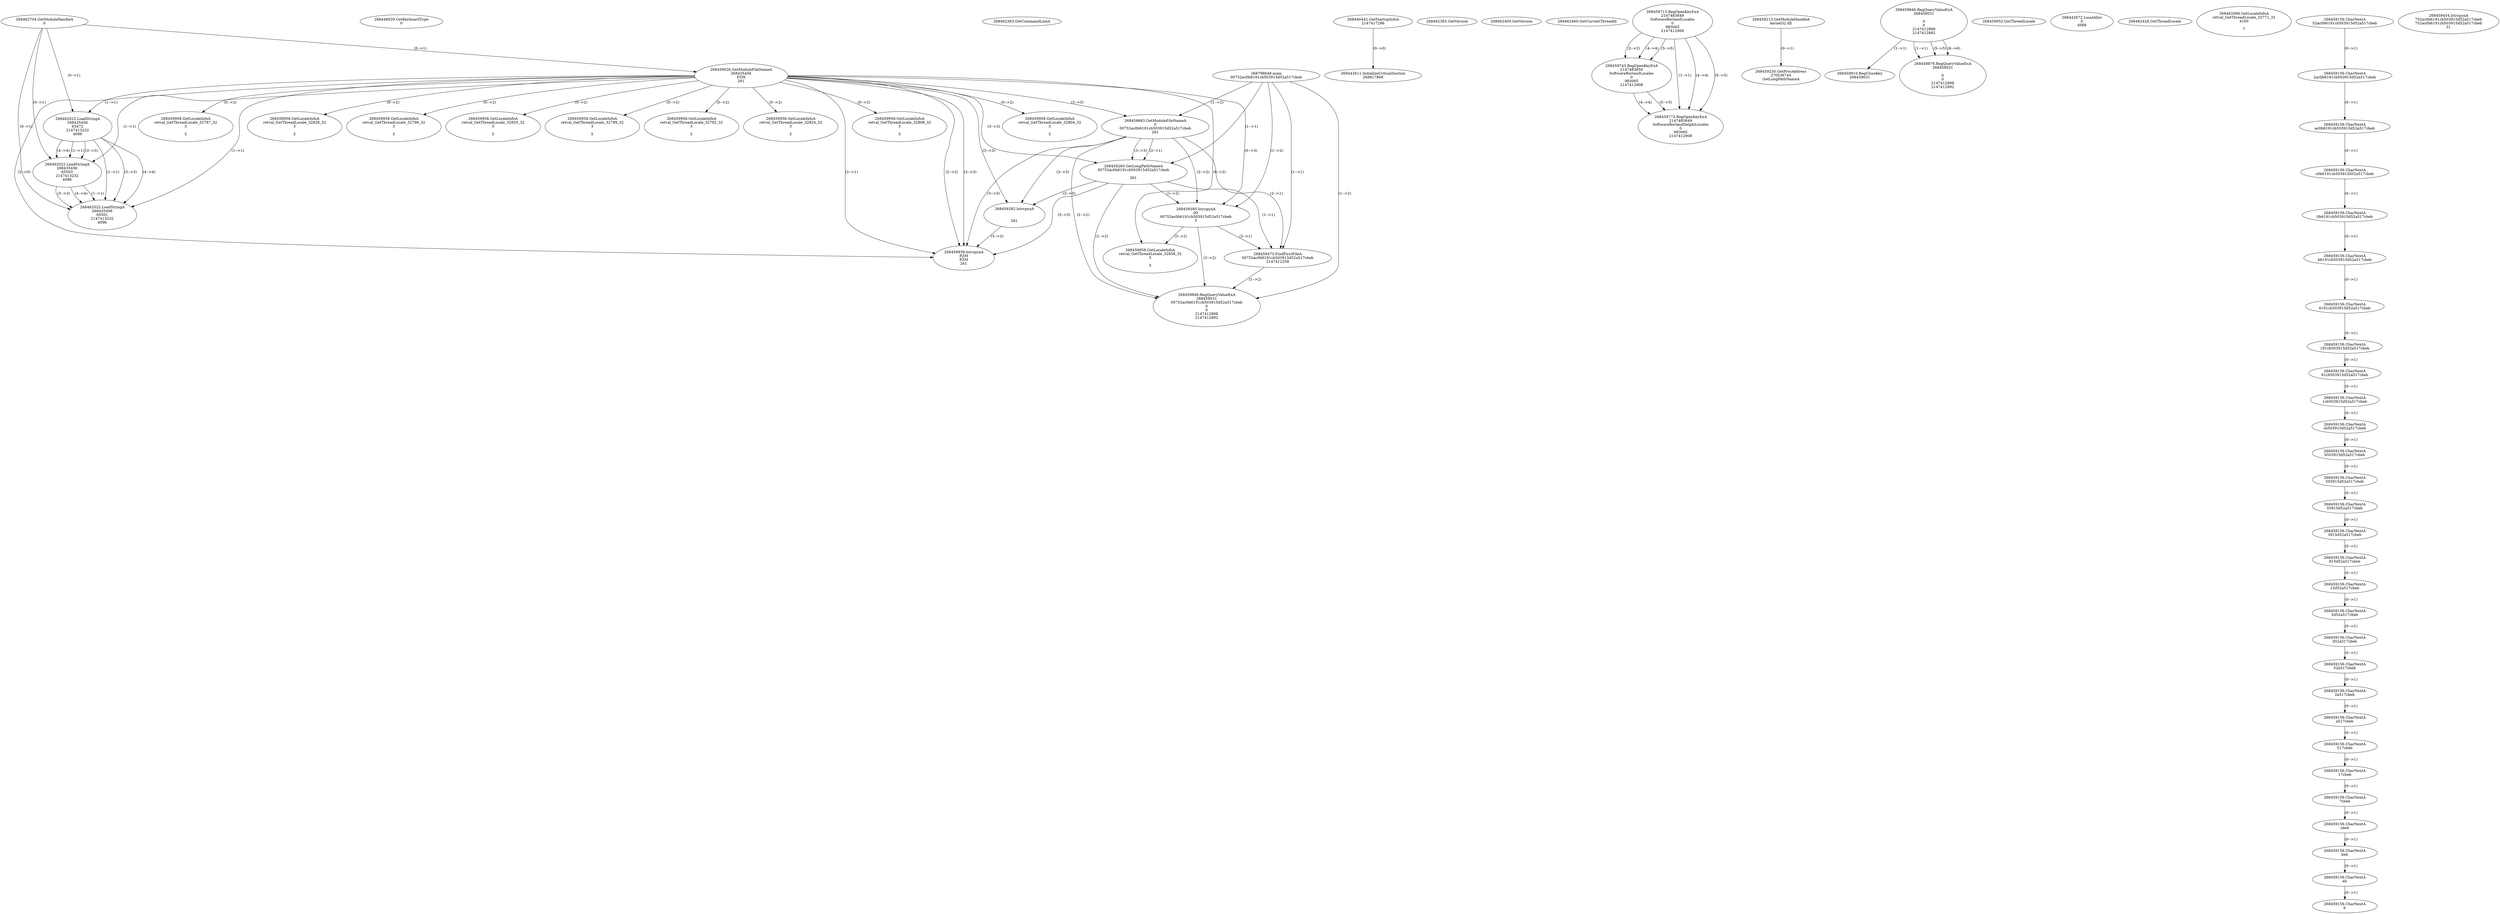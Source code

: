 // Global SCDG with merge call
digraph {
	0 [label="268798648.main
00752ac0b6191cb503915d52a517cbeb"]
	1 [label="268462704.GetModuleHandleA
0"]
	2 [label="268448929.GetKeyboardType
0"]
	3 [label="268462363.GetCommandLineA
"]
	4 [label="268440442.GetStartupInfoA
2147417296"]
	5 [label="268462383.GetVersion
"]
	6 [label="268462400.GetVersion
"]
	7 [label="268462460.GetCurrentThreadId
"]
	8 [label="268459026.GetModuleFileNameA
268435456
PZM
261"]
	1 -> 8 [label="(0-->1)"]
	9 [label="268459683.GetModuleFileNameA
0
00752ac0b6191cb503915d52a517cbeb
261"]
	0 -> 9 [label="(1-->2)"]
	8 -> 9 [label="(3-->3)"]
	10 [label="268459713.RegOpenKeyExA
2147483649
Software\Borland\Locales
0
983065
2147412908"]
	11 [label="268459743.RegOpenKeyExA
2147483650
Software\Borland\Locales
0
983065
2147412908"]
	10 -> 11 [label="(2-->2)"]
	10 -> 11 [label="(4-->4)"]
	10 -> 11 [label="(5-->5)"]
	12 [label="268459773.RegOpenKeyExA
2147483649
Software\Borland\Delphi\Locales
0
983065
2147412908"]
	10 -> 12 [label="(1-->1)"]
	10 -> 12 [label="(4-->4)"]
	11 -> 12 [label="(4-->4)"]
	10 -> 12 [label="(5-->5)"]
	11 -> 12 [label="(5-->5)"]
	13 [label="268459213.GetModuleHandleA
kernel32.dll"]
	14 [label="268459230.GetProcAddress
270536744
GetLongPathNameA"]
	13 -> 14 [label="(0-->1)"]
	15 [label="268459260.GetLongPathNameA
00752ac0b6191cb503915d52a517cbeb

261"]
	0 -> 15 [label="(1-->1)"]
	9 -> 15 [label="(2-->1)"]
	8 -> 15 [label="(3-->3)"]
	9 -> 15 [label="(3-->3)"]
	16 [label="268459282.lstrcpynA


261"]
	8 -> 16 [label="(3-->3)"]
	9 -> 16 [label="(3-->3)"]
	15 -> 16 [label="(3-->3)"]
	17 [label="268459846.RegQueryValueExA
268459031

0
0
2147412898
2147412892"]
	18 [label="268459910.RegCloseKey
268459031"]
	17 -> 18 [label="(1-->1)"]
	19 [label="268459939.lstrcpynA
PZM
PZM
261"]
	8 -> 19 [label="(2-->1)"]
	8 -> 19 [label="(2-->2)"]
	8 -> 19 [label="(3-->3)"]
	9 -> 19 [label="(3-->3)"]
	15 -> 19 [label="(3-->3)"]
	16 -> 19 [label="(3-->3)"]
	8 -> 19 [label="(2-->0)"]
	20 [label="268459952.GetThreadLocale
"]
	21 [label="268459958.GetLocaleInfoA
retval_GetThreadLocale_32787_32
3

5"]
	8 -> 21 [label="(0-->2)"]
	22 [label="268462022.LoadStringA
268435456
65472
2147413232
4096"]
	1 -> 22 [label="(0-->1)"]
	8 -> 22 [label="(1-->1)"]
	23 [label="268462022.LoadStringA
268435456
65503
2147413232
4096"]
	1 -> 23 [label="(0-->1)"]
	8 -> 23 [label="(1-->1)"]
	22 -> 23 [label="(1-->1)"]
	22 -> 23 [label="(3-->3)"]
	22 -> 23 [label="(4-->4)"]
	24 [label="268442611.InitializeCriticalSection
268817868"]
	4 -> 24 [label="(0-->0)"]
	25 [label="268442672.LocalAlloc
0
4088"]
	26 [label="268462022.LoadStringA
268435456
65501
2147413232
4096"]
	1 -> 26 [label="(0-->1)"]
	8 -> 26 [label="(1-->1)"]
	22 -> 26 [label="(1-->1)"]
	23 -> 26 [label="(1-->1)"]
	22 -> 26 [label="(3-->3)"]
	23 -> 26 [label="(3-->3)"]
	22 -> 26 [label="(4-->4)"]
	23 -> 26 [label="(4-->4)"]
	27 [label="268459876.RegQueryValueExA
268459031

0
0
2147412898
2147412892"]
	17 -> 27 [label="(1-->1)"]
	17 -> 27 [label="(5-->5)"]
	17 -> 27 [label="(6-->6)"]
	28 [label="268459958.GetLocaleInfoA
retval_GetThreadLocale_32828_32
3

5"]
	8 -> 28 [label="(0-->2)"]
	29 [label="268459958.GetLocaleInfoA
retval_GetThreadLocale_32796_32
3

5"]
	8 -> 29 [label="(0-->2)"]
	30 [label="268462428.GetThreadLocale
"]
	31 [label="268462098.GetLocaleInfoA
retval_GetThreadLocale_32771_32
4100

7"]
	32 [label="268459958.GetLocaleInfoA
retval_GetThreadLocale_32820_32
3

5"]
	8 -> 32 [label="(0-->2)"]
	33 [label="268459958.GetLocaleInfoA
retval_GetThreadLocale_32799_32
3

5"]
	8 -> 33 [label="(0-->2)"]
	34 [label="268459958.GetLocaleInfoA
retval_GetThreadLocale_32782_32
3

5"]
	8 -> 34 [label="(0-->2)"]
	35 [label="268459958.GetLocaleInfoA
retval_GetThreadLocale_32824_32
3

5"]
	8 -> 35 [label="(0-->2)"]
	36 [label="268459958.GetLocaleInfoA
retval_GetThreadLocale_32808_32
3

5"]
	8 -> 36 [label="(0-->2)"]
	37 [label="268459395.lstrcpynA
00
00752ac0b6191cb503915d52a517cbeb
3"]
	0 -> 37 [label="(1-->2)"]
	9 -> 37 [label="(2-->2)"]
	15 -> 37 [label="(1-->2)"]
	8 -> 37 [label="(0-->3)"]
	38 [label="268459156.CharNextA
52ac0b6191cb503915d52a517cbeb"]
	39 [label="268459156.CharNextA
2ac0b6191cb503915d52a517cbeb"]
	38 -> 39 [label="(0-->1)"]
	40 [label="268459156.CharNextA
ac0b6191cb503915d52a517cbeb"]
	39 -> 40 [label="(0-->1)"]
	41 [label="268459156.CharNextA
c0b6191cb503915d52a517cbeb"]
	40 -> 41 [label="(0-->1)"]
	42 [label="268459156.CharNextA
0b6191cb503915d52a517cbeb"]
	41 -> 42 [label="(0-->1)"]
	43 [label="268459156.CharNextA
b6191cb503915d52a517cbeb"]
	42 -> 43 [label="(0-->1)"]
	44 [label="268459156.CharNextA
6191cb503915d52a517cbeb"]
	43 -> 44 [label="(0-->1)"]
	45 [label="268459156.CharNextA
191cb503915d52a517cbeb"]
	44 -> 45 [label="(0-->1)"]
	46 [label="268459156.CharNextA
91cb503915d52a517cbeb"]
	45 -> 46 [label="(0-->1)"]
	47 [label="268459156.CharNextA
1cb503915d52a517cbeb"]
	46 -> 47 [label="(0-->1)"]
	48 [label="268459156.CharNextA
cb503915d52a517cbeb"]
	47 -> 48 [label="(0-->1)"]
	49 [label="268459156.CharNextA
b503915d52a517cbeb"]
	48 -> 49 [label="(0-->1)"]
	50 [label="268459156.CharNextA
503915d52a517cbeb"]
	49 -> 50 [label="(0-->1)"]
	51 [label="268459156.CharNextA
03915d52a517cbeb"]
	50 -> 51 [label="(0-->1)"]
	52 [label="268459156.CharNextA
3915d52a517cbeb"]
	51 -> 52 [label="(0-->1)"]
	53 [label="268459156.CharNextA
915d52a517cbeb"]
	52 -> 53 [label="(0-->1)"]
	54 [label="268459156.CharNextA
15d52a517cbeb"]
	53 -> 54 [label="(0-->1)"]
	55 [label="268459156.CharNextA
5d52a517cbeb"]
	54 -> 55 [label="(0-->1)"]
	56 [label="268459156.CharNextA
d52a517cbeb"]
	55 -> 56 [label="(0-->1)"]
	57 [label="268459156.CharNextA
52a517cbeb"]
	56 -> 57 [label="(0-->1)"]
	58 [label="268459156.CharNextA
2a517cbeb"]
	57 -> 58 [label="(0-->1)"]
	59 [label="268459156.CharNextA
a517cbeb"]
	58 -> 59 [label="(0-->1)"]
	60 [label="268459156.CharNextA
517cbeb"]
	59 -> 60 [label="(0-->1)"]
	61 [label="268459156.CharNextA
17cbeb"]
	60 -> 61 [label="(0-->1)"]
	62 [label="268459156.CharNextA
7cbeb"]
	61 -> 62 [label="(0-->1)"]
	63 [label="268459156.CharNextA
cbeb"]
	62 -> 63 [label="(0-->1)"]
	64 [label="268459156.CharNextA
beb"]
	63 -> 64 [label="(0-->1)"]
	65 [label="268459156.CharNextA
eb"]
	64 -> 65 [label="(0-->1)"]
	66 [label="268459156.CharNextA
b"]
	65 -> 66 [label="(0-->1)"]
	67 [label="268459454.lstrcpynA
752ac0b6191cb503915d52a517cbeb
752ac0b6191cb503915d52a517cbeb
31"]
	68 [label="268459473.FindFirstFileA
00752ac0b6191cb503915d52a517cbeb
2147412258"]
	0 -> 68 [label="(1-->1)"]
	9 -> 68 [label="(2-->1)"]
	15 -> 68 [label="(1-->1)"]
	37 -> 68 [label="(2-->1)"]
	69 [label="268459846.RegQueryValueExA
268459031
00752ac0b6191cb503915d52a517cbeb
0
0
2147412898
2147412892"]
	0 -> 69 [label="(1-->2)"]
	9 -> 69 [label="(2-->2)"]
	15 -> 69 [label="(1-->2)"]
	37 -> 69 [label="(2-->2)"]
	68 -> 69 [label="(1-->2)"]
	70 [label="268459958.GetLocaleInfoA
retval_GetThreadLocale_32858_32
3

5"]
	8 -> 70 [label="(0-->2)"]
	37 -> 70 [label="(3-->2)"]
	71 [label="268459958.GetLocaleInfoA
retval_GetThreadLocale_32804_32
3

5"]
	8 -> 71 [label="(0-->2)"]
}
